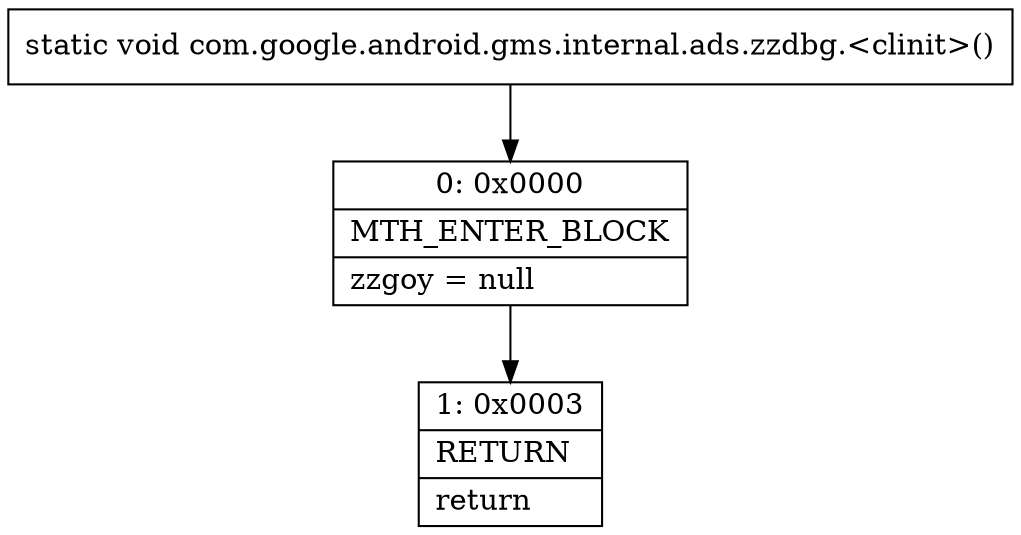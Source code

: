 digraph "CFG forcom.google.android.gms.internal.ads.zzdbg.\<clinit\>()V" {
Node_0 [shape=record,label="{0\:\ 0x0000|MTH_ENTER_BLOCK\l|zzgoy = null\l}"];
Node_1 [shape=record,label="{1\:\ 0x0003|RETURN\l|return\l}"];
MethodNode[shape=record,label="{static void com.google.android.gms.internal.ads.zzdbg.\<clinit\>() }"];
MethodNode -> Node_0;
Node_0 -> Node_1;
}


